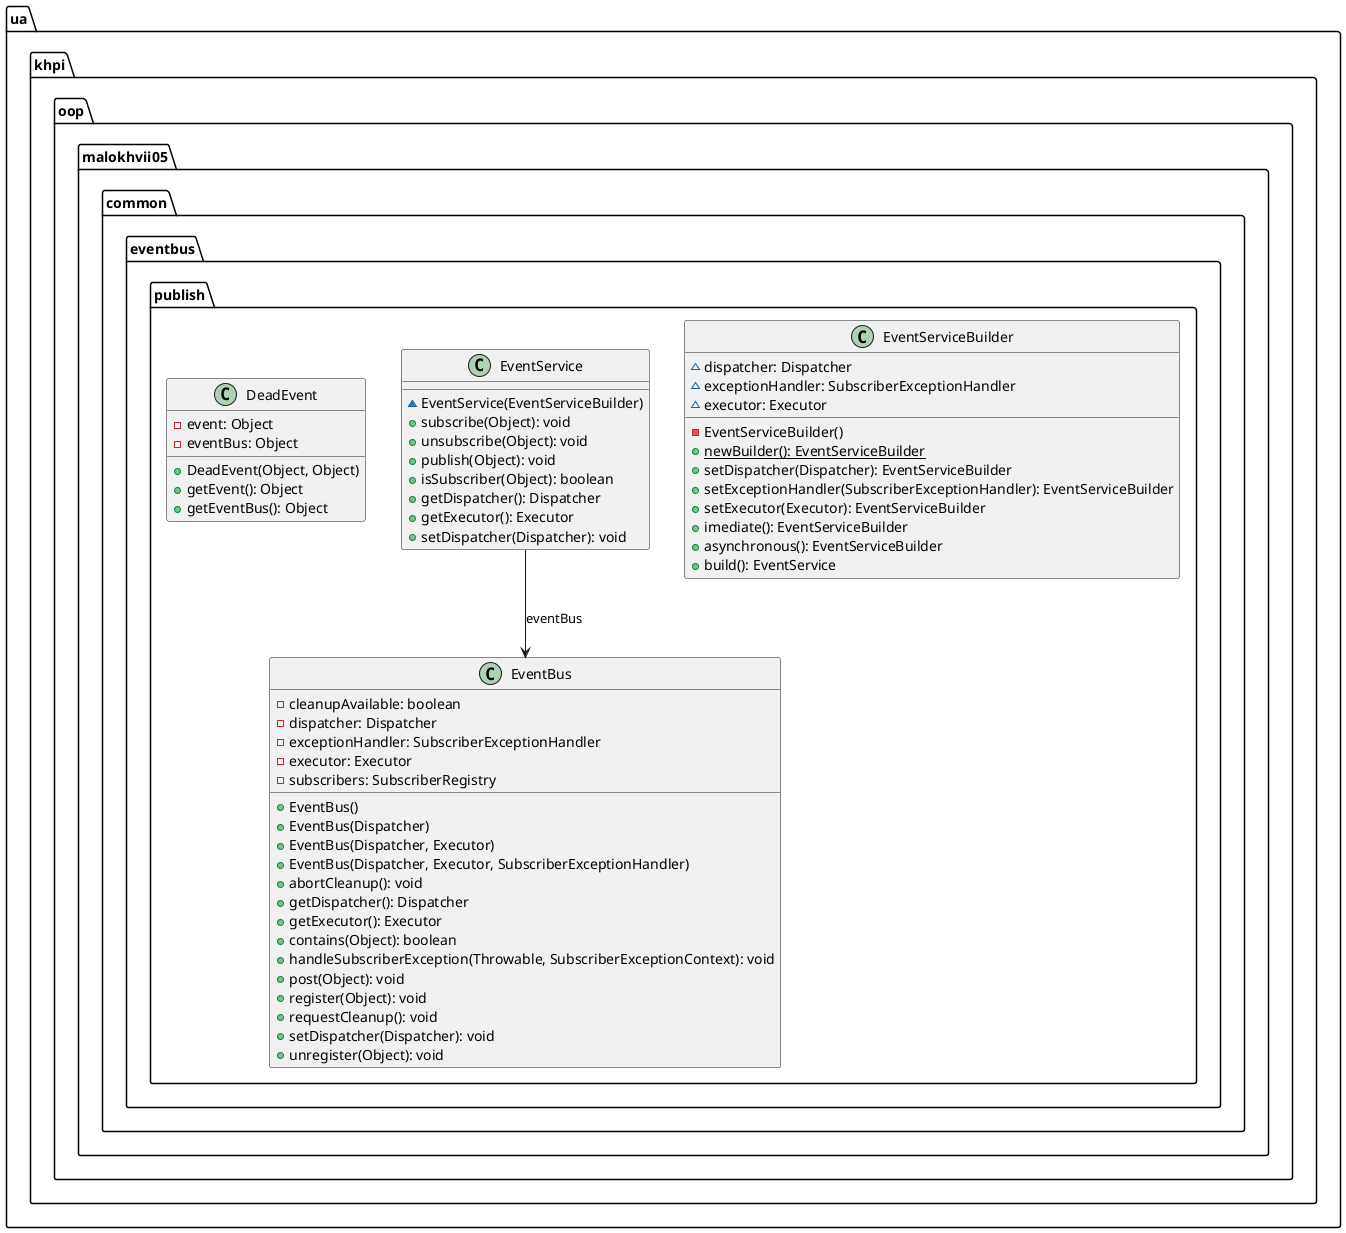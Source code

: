 @startuml

    namespace ua.khpi.oop.malokhvii05.common.eventbus.publish {

        class EventServiceBuilder {
            ~dispatcher: Dispatcher
            ~exceptionHandler: SubscriberExceptionHandler
            ~executor: Executor
            -EventServiceBuilder()
            {static} +newBuilder(): EventServiceBuilder
            +setDispatcher(Dispatcher): EventServiceBuilder
            +setExceptionHandler(SubscriberExceptionHandler): EventServiceBuilder
            +setExecutor(Executor): EventServiceBuilder
            +imediate(): EventServiceBuilder
            +asynchronous(): EventServiceBuilder
            +build(): EventService
        }

        class EventService {
            ~EventService(EventServiceBuilder)
            +subscribe(Object): void
            +unsubscribe(Object): void
            +publish(Object): void
            +isSubscriber(Object): boolean
            +getDispatcher(): Dispatcher
            +getExecutor(): Executor
            +setDispatcher(Dispatcher): void
        }

        class EventBus {
            -cleanupAvailable: boolean
            -dispatcher: Dispatcher
            -exceptionHandler: SubscriberExceptionHandler
            -executor: Executor
            -subscribers: SubscriberRegistry
            +EventBus()
            +EventBus(Dispatcher)
            +EventBus(Dispatcher, Executor)
            +EventBus(Dispatcher, Executor, SubscriberExceptionHandler)
            +abortCleanup(): void
            +getDispatcher(): Dispatcher
            +getExecutor(): Executor
            +contains(Object): boolean
            +handleSubscriberException(Throwable, SubscriberExceptionContext): void
            +post(Object): void
            +register(Object): void
            +requestCleanup(): void
            +setDispatcher(Dispatcher): void
            +unregister(Object): void
        }

        class DeadEvent {
            -event: Object
            -eventBus: Object
            +DeadEvent(Object, Object)
            +getEvent(): Object
            +getEventBus(): Object
        }

        EventService --> EventBus: eventBus

    }

@enduml
